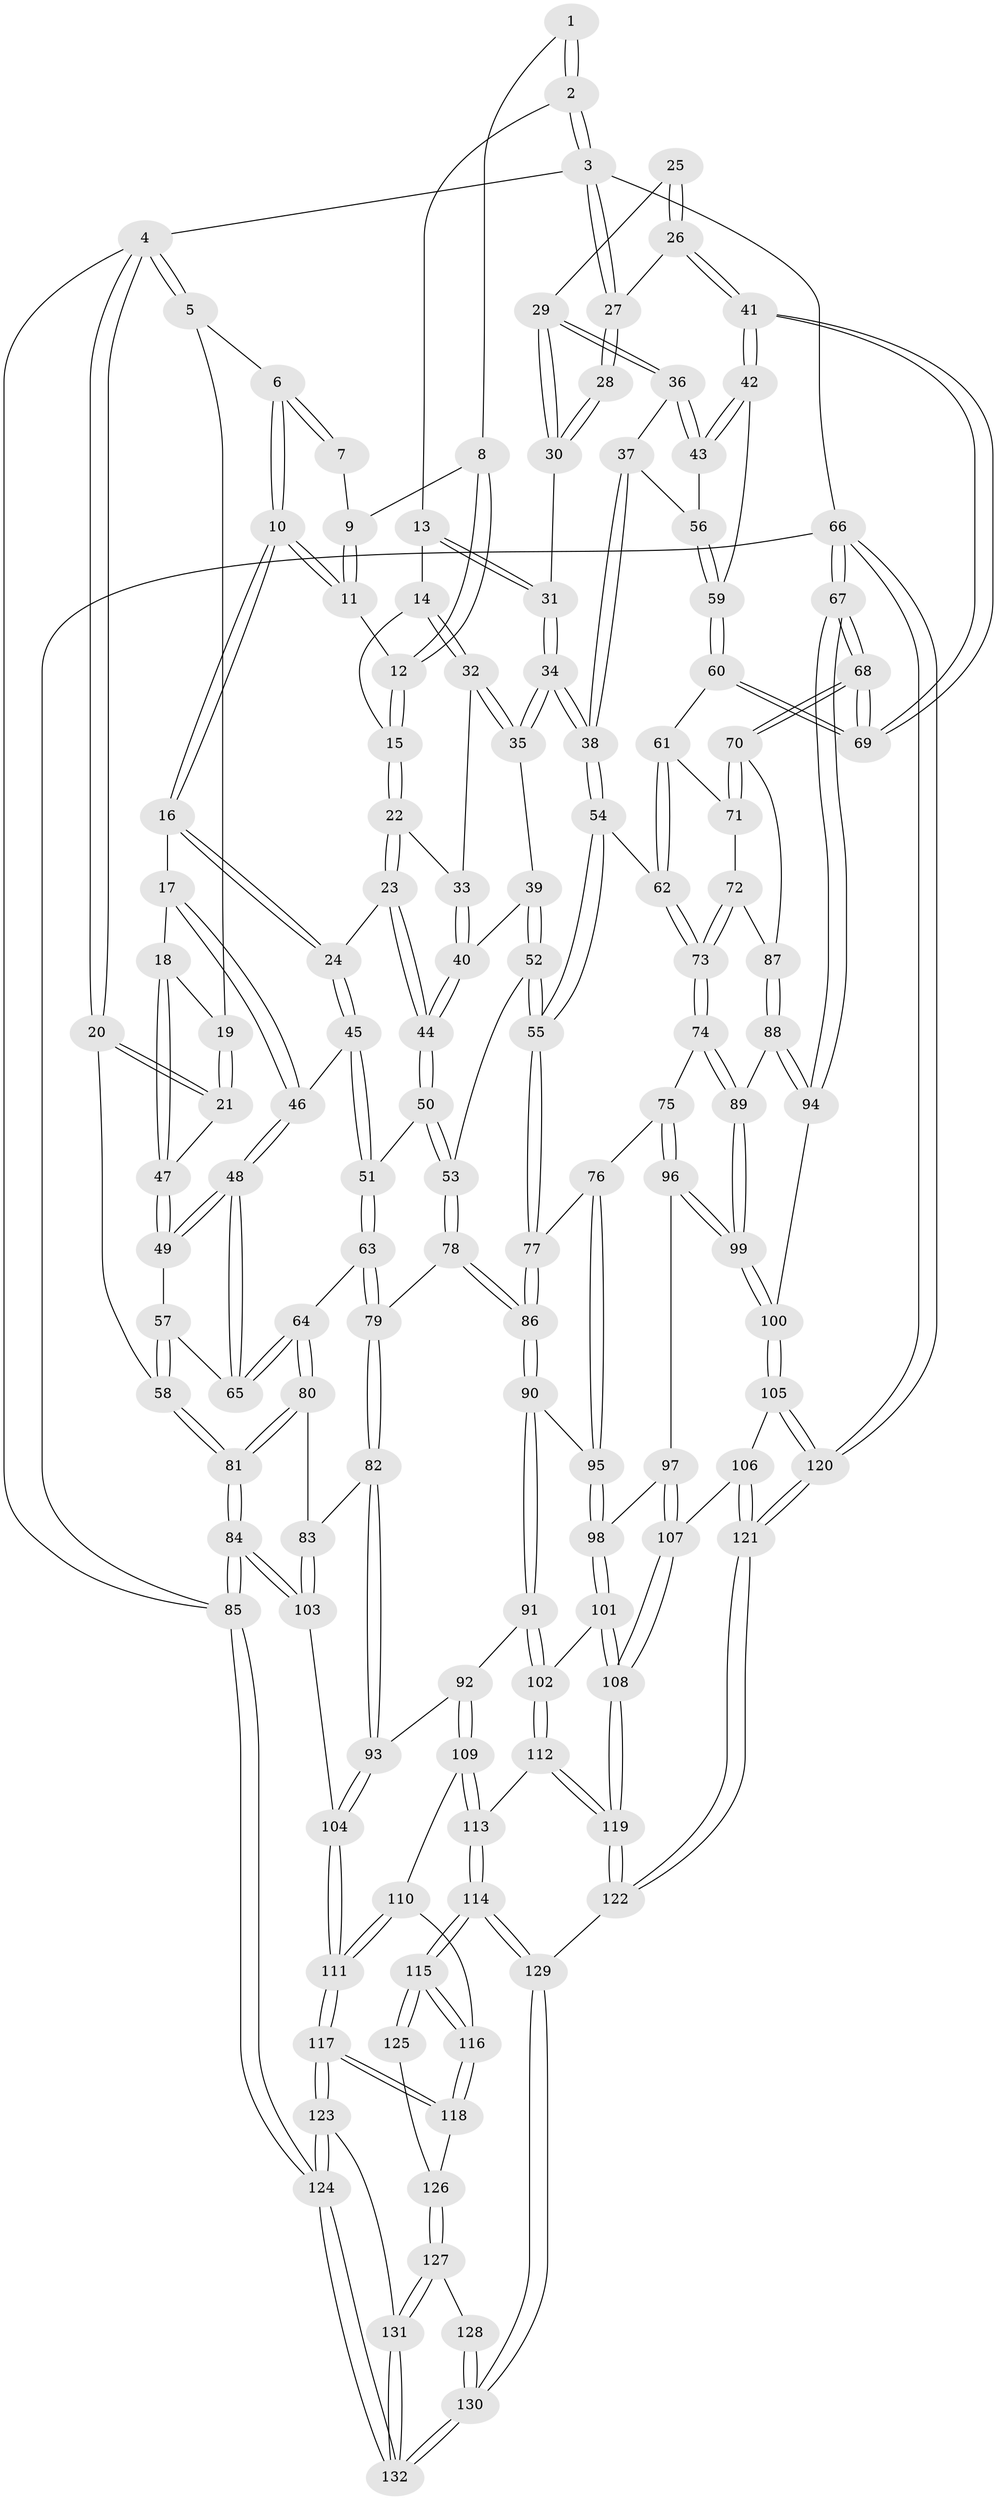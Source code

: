 // Generated by graph-tools (version 1.1) at 2025/51/03/09/25 03:51:03]
// undirected, 132 vertices, 327 edges
graph export_dot {
graph [start="1"]
  node [color=gray90,style=filled];
  1 [pos="+0.4650675372351391+0"];
  2 [pos="+0.6863063107890477+0"];
  3 [pos="+1+0"];
  4 [pos="+0+0"];
  5 [pos="+0.10247107522974634+0"];
  6 [pos="+0.13862696337345334+0"];
  7 [pos="+0.3514251969900804+0"];
  8 [pos="+0.3886862130357241+0.020515916775006488"];
  9 [pos="+0.3462723629859629+0.002553982862500072"];
  10 [pos="+0.23737502065399316+0.09195461063557625"];
  11 [pos="+0.31798676355124705+0.061470643987453714"];
  12 [pos="+0.38902840719649756+0.05899304305505245"];
  13 [pos="+0.6571218567740017+0"];
  14 [pos="+0.6037771136640459+0.027642480091596557"];
  15 [pos="+0.43163241996731855+0.08598874207093005"];
  16 [pos="+0.22788912829726626+0.13786783594031174"];
  17 [pos="+0.1198497781766525+0.18442406625188046"];
  18 [pos="+0.11412180188415127+0.1857269777690591"];
  19 [pos="+0.07632927625538731+0"];
  20 [pos="+0+0.21873076555661483"];
  21 [pos="+0+0.211011812575989"];
  22 [pos="+0.3737450690594077+0.20559952176169224"];
  23 [pos="+0.3650199052966802+0.2130592291402584"];
  24 [pos="+0.31208362303172626+0.2088471275560098"];
  25 [pos="+0.8911148637353933+0.1483273712891211"];
  26 [pos="+1+0"];
  27 [pos="+1+0"];
  28 [pos="+0.8524883933802013+0.12484345339586199"];
  29 [pos="+0.8264216748047852+0.21367009213832466"];
  30 [pos="+0.7886206478811445+0.13580714087424298"];
  31 [pos="+0.6874028842682994+0.025953268822873885"];
  32 [pos="+0.5654288812438758+0.13855175167188732"];
  33 [pos="+0.4802993746874346+0.1887004154748179"];
  34 [pos="+0.6957767845498896+0.3207693892268063"];
  35 [pos="+0.5771065719334537+0.25981493970451613"];
  36 [pos="+0.8323067868874274+0.23475305722186987"];
  37 [pos="+0.7951096968714708+0.2759587618809559"];
  38 [pos="+0.6972725633020361+0.3227076652230283"];
  39 [pos="+0.5394454167967428+0.2822932482437373"];
  40 [pos="+0.5030285417300037+0.27979843036714747"];
  41 [pos="+1+0.24211629298402382"];
  42 [pos="+1+0.2623409406783994"];
  43 [pos="+1+0.2634491565685194"];
  44 [pos="+0.4245267980927753+0.2975797055295736"];
  45 [pos="+0.26821710309247654+0.3358408313134392"];
  46 [pos="+0.23044148654716595+0.3410775264428351"];
  47 [pos="+0.044195665800305164+0.2176697465834251"];
  48 [pos="+0.14954791553580915+0.3872593701869609"];
  49 [pos="+0.08703743066434262+0.3048696333420129"];
  50 [pos="+0.4123643285696605+0.4442606614178271"];
  51 [pos="+0.35234554558172654+0.44902706046822194"];
  52 [pos="+0.5276953254260558+0.486213181986344"];
  53 [pos="+0.42779640977145833+0.45276957706106247"];
  54 [pos="+0.6903573800441254+0.4154025818037939"];
  55 [pos="+0.5458344825529342+0.49796021638088905"];
  56 [pos="+0.8561183260347616+0.35741558756419145"];
  57 [pos="+0.03146307810974535+0.41775606251500486"];
  58 [pos="+0+0.37265564198305107"];
  59 [pos="+0.8511567099019782+0.4369240078982238"];
  60 [pos="+0.8467585932083758+0.44547943077819974"];
  61 [pos="+0.8427293154060522+0.4502441091789833"];
  62 [pos="+0.7650578004488523+0.46089577207276095"];
  63 [pos="+0.2928471476836275+0.4958760167027443"];
  64 [pos="+0.1413805789691577+0.49481219538695764"];
  65 [pos="+0.13994657988405243+0.48891287251441656"];
  66 [pos="+1+1"];
  67 [pos="+1+0.6763307994461912"];
  68 [pos="+1+0.5925187734856402"];
  69 [pos="+1+0.4258360869828732"];
  70 [pos="+1+0.5638152019442247"];
  71 [pos="+0.8885320073408729+0.5018802043988161"];
  72 [pos="+0.8460868744749709+0.5992200986352628"];
  73 [pos="+0.773421902348561+0.6318560887533782"];
  74 [pos="+0.7615766950416685+0.658227728856029"];
  75 [pos="+0.617517583840373+0.6243800964849648"];
  76 [pos="+0.5780786616240955+0.579927693672663"];
  77 [pos="+0.5511566866344241+0.5408191479497017"];
  78 [pos="+0.3766860113293026+0.6250272768166211"];
  79 [pos="+0.29853076348292007+0.5746550935825899"];
  80 [pos="+0.08464768559497626+0.5904314286367228"];
  81 [pos="+0+0.5729372673289068"];
  82 [pos="+0.24658760559447543+0.6704099672900565"];
  83 [pos="+0.133039089923956+0.6757423108475414"];
  84 [pos="+0+0.8644741397875477"];
  85 [pos="+0+1"];
  86 [pos="+0.41139572197018215+0.6889476319188197"];
  87 [pos="+0.8837128266012312+0.6016832966953113"];
  88 [pos="+0.9044773015619529+0.664951213317163"];
  89 [pos="+0.7654744567189615+0.6684862701227898"];
  90 [pos="+0.4084438915547238+0.7009115743471637"];
  91 [pos="+0.3711242717844925+0.7389073863249122"];
  92 [pos="+0.3552504202904052+0.7462082940451118"];
  93 [pos="+0.3260005830700816+0.727023219279043"];
  94 [pos="+0.990296862971448+0.6935190611607279"];
  95 [pos="+0.5014781318360891+0.7345784704691263"];
  96 [pos="+0.5874155805910627+0.7509634738109735"];
  97 [pos="+0.5776465346484+0.7613022541315346"];
  98 [pos="+0.5488207411151204+0.7688482398716859"];
  99 [pos="+0.7796049728558598+0.7783210649779974"];
  100 [pos="+0.7823189755271216+0.7845573105796247"];
  101 [pos="+0.5340241550513627+0.7948667390617286"];
  102 [pos="+0.47535264720923626+0.8367173320121734"];
  103 [pos="+0.10830093485400515+0.8101165453081093"];
  104 [pos="+0.1102254442461858+0.8124718914344262"];
  105 [pos="+0.7847195432837366+0.8096967860494211"];
  106 [pos="+0.673088717083909+0.8692485104423935"];
  107 [pos="+0.6415215969257059+0.8699118509186909"];
  108 [pos="+0.5750412678752549+0.9173847423256142"];
  109 [pos="+0.35176286607756874+0.7543685517469207"];
  110 [pos="+0.33953670417771437+0.7655464104899106"];
  111 [pos="+0.1110711820182918+0.8135616222507069"];
  112 [pos="+0.4736551835070294+0.8486084941683915"];
  113 [pos="+0.3927707404111303+0.9148572158426472"];
  114 [pos="+0.3796144503519486+0.9601906958252961"];
  115 [pos="+0.30361718857336556+0.9092264143387879"];
  116 [pos="+0.2880584143708497+0.8399247832251946"];
  117 [pos="+0.12771602663916581+0.8436133106863823"];
  118 [pos="+0.14596236820009953+0.8512692103663047"];
  119 [pos="+0.55573667245015+0.9444145966285655"];
  120 [pos="+1+1"];
  121 [pos="+0.736620396318403+1"];
  122 [pos="+0.49926492401805433+1"];
  123 [pos="+0.12135386953247264+0.8775045595307047"];
  124 [pos="+0+1"];
  125 [pos="+0.3010941661136225+0.9096911199570887"];
  126 [pos="+0.19834947719444904+0.8973854219655826"];
  127 [pos="+0.21907069118217412+0.9426548152669868"];
  128 [pos="+0.2576170773166315+0.9443566971577201"];
  129 [pos="+0.44025462789206854+1"];
  130 [pos="+0.32995981533629704+1"];
  131 [pos="+0.21687306686618238+1"];
  132 [pos="+0.24702164455776487+1"];
  1 -- 2;
  1 -- 2;
  1 -- 8;
  2 -- 3;
  2 -- 3;
  2 -- 13;
  3 -- 4;
  3 -- 27;
  3 -- 27;
  3 -- 66;
  4 -- 5;
  4 -- 5;
  4 -- 20;
  4 -- 20;
  4 -- 85;
  5 -- 6;
  5 -- 19;
  6 -- 7;
  6 -- 7;
  6 -- 10;
  6 -- 10;
  7 -- 9;
  8 -- 9;
  8 -- 12;
  8 -- 12;
  9 -- 11;
  9 -- 11;
  10 -- 11;
  10 -- 11;
  10 -- 16;
  10 -- 16;
  11 -- 12;
  12 -- 15;
  12 -- 15;
  13 -- 14;
  13 -- 31;
  13 -- 31;
  14 -- 15;
  14 -- 32;
  14 -- 32;
  15 -- 22;
  15 -- 22;
  16 -- 17;
  16 -- 24;
  16 -- 24;
  17 -- 18;
  17 -- 46;
  17 -- 46;
  18 -- 19;
  18 -- 47;
  18 -- 47;
  19 -- 21;
  19 -- 21;
  20 -- 21;
  20 -- 21;
  20 -- 58;
  21 -- 47;
  22 -- 23;
  22 -- 23;
  22 -- 33;
  23 -- 24;
  23 -- 44;
  23 -- 44;
  24 -- 45;
  24 -- 45;
  25 -- 26;
  25 -- 26;
  25 -- 29;
  26 -- 27;
  26 -- 41;
  26 -- 41;
  27 -- 28;
  27 -- 28;
  28 -- 30;
  28 -- 30;
  29 -- 30;
  29 -- 30;
  29 -- 36;
  29 -- 36;
  30 -- 31;
  31 -- 34;
  31 -- 34;
  32 -- 33;
  32 -- 35;
  32 -- 35;
  33 -- 40;
  33 -- 40;
  34 -- 35;
  34 -- 35;
  34 -- 38;
  34 -- 38;
  35 -- 39;
  36 -- 37;
  36 -- 43;
  36 -- 43;
  37 -- 38;
  37 -- 38;
  37 -- 56;
  38 -- 54;
  38 -- 54;
  39 -- 40;
  39 -- 52;
  39 -- 52;
  40 -- 44;
  40 -- 44;
  41 -- 42;
  41 -- 42;
  41 -- 69;
  41 -- 69;
  42 -- 43;
  42 -- 43;
  42 -- 59;
  43 -- 56;
  44 -- 50;
  44 -- 50;
  45 -- 46;
  45 -- 51;
  45 -- 51;
  46 -- 48;
  46 -- 48;
  47 -- 49;
  47 -- 49;
  48 -- 49;
  48 -- 49;
  48 -- 65;
  48 -- 65;
  49 -- 57;
  50 -- 51;
  50 -- 53;
  50 -- 53;
  51 -- 63;
  51 -- 63;
  52 -- 53;
  52 -- 55;
  52 -- 55;
  53 -- 78;
  53 -- 78;
  54 -- 55;
  54 -- 55;
  54 -- 62;
  55 -- 77;
  55 -- 77;
  56 -- 59;
  56 -- 59;
  57 -- 58;
  57 -- 58;
  57 -- 65;
  58 -- 81;
  58 -- 81;
  59 -- 60;
  59 -- 60;
  60 -- 61;
  60 -- 69;
  60 -- 69;
  61 -- 62;
  61 -- 62;
  61 -- 71;
  62 -- 73;
  62 -- 73;
  63 -- 64;
  63 -- 79;
  63 -- 79;
  64 -- 65;
  64 -- 65;
  64 -- 80;
  64 -- 80;
  66 -- 67;
  66 -- 67;
  66 -- 120;
  66 -- 120;
  66 -- 85;
  67 -- 68;
  67 -- 68;
  67 -- 94;
  67 -- 94;
  68 -- 69;
  68 -- 69;
  68 -- 70;
  68 -- 70;
  70 -- 71;
  70 -- 71;
  70 -- 87;
  71 -- 72;
  72 -- 73;
  72 -- 73;
  72 -- 87;
  73 -- 74;
  73 -- 74;
  74 -- 75;
  74 -- 89;
  74 -- 89;
  75 -- 76;
  75 -- 96;
  75 -- 96;
  76 -- 77;
  76 -- 95;
  76 -- 95;
  77 -- 86;
  77 -- 86;
  78 -- 79;
  78 -- 86;
  78 -- 86;
  79 -- 82;
  79 -- 82;
  80 -- 81;
  80 -- 81;
  80 -- 83;
  81 -- 84;
  81 -- 84;
  82 -- 83;
  82 -- 93;
  82 -- 93;
  83 -- 103;
  83 -- 103;
  84 -- 85;
  84 -- 85;
  84 -- 103;
  84 -- 103;
  85 -- 124;
  85 -- 124;
  86 -- 90;
  86 -- 90;
  87 -- 88;
  87 -- 88;
  88 -- 89;
  88 -- 94;
  88 -- 94;
  89 -- 99;
  89 -- 99;
  90 -- 91;
  90 -- 91;
  90 -- 95;
  91 -- 92;
  91 -- 102;
  91 -- 102;
  92 -- 93;
  92 -- 109;
  92 -- 109;
  93 -- 104;
  93 -- 104;
  94 -- 100;
  95 -- 98;
  95 -- 98;
  96 -- 97;
  96 -- 99;
  96 -- 99;
  97 -- 98;
  97 -- 107;
  97 -- 107;
  98 -- 101;
  98 -- 101;
  99 -- 100;
  99 -- 100;
  100 -- 105;
  100 -- 105;
  101 -- 102;
  101 -- 108;
  101 -- 108;
  102 -- 112;
  102 -- 112;
  103 -- 104;
  104 -- 111;
  104 -- 111;
  105 -- 106;
  105 -- 120;
  105 -- 120;
  106 -- 107;
  106 -- 121;
  106 -- 121;
  107 -- 108;
  107 -- 108;
  108 -- 119;
  108 -- 119;
  109 -- 110;
  109 -- 113;
  109 -- 113;
  110 -- 111;
  110 -- 111;
  110 -- 116;
  111 -- 117;
  111 -- 117;
  112 -- 113;
  112 -- 119;
  112 -- 119;
  113 -- 114;
  113 -- 114;
  114 -- 115;
  114 -- 115;
  114 -- 129;
  114 -- 129;
  115 -- 116;
  115 -- 116;
  115 -- 125;
  115 -- 125;
  116 -- 118;
  116 -- 118;
  117 -- 118;
  117 -- 118;
  117 -- 123;
  117 -- 123;
  118 -- 126;
  119 -- 122;
  119 -- 122;
  120 -- 121;
  120 -- 121;
  121 -- 122;
  121 -- 122;
  122 -- 129;
  123 -- 124;
  123 -- 124;
  123 -- 131;
  124 -- 132;
  124 -- 132;
  125 -- 126;
  126 -- 127;
  126 -- 127;
  127 -- 128;
  127 -- 131;
  127 -- 131;
  128 -- 130;
  128 -- 130;
  129 -- 130;
  129 -- 130;
  130 -- 132;
  130 -- 132;
  131 -- 132;
  131 -- 132;
}
